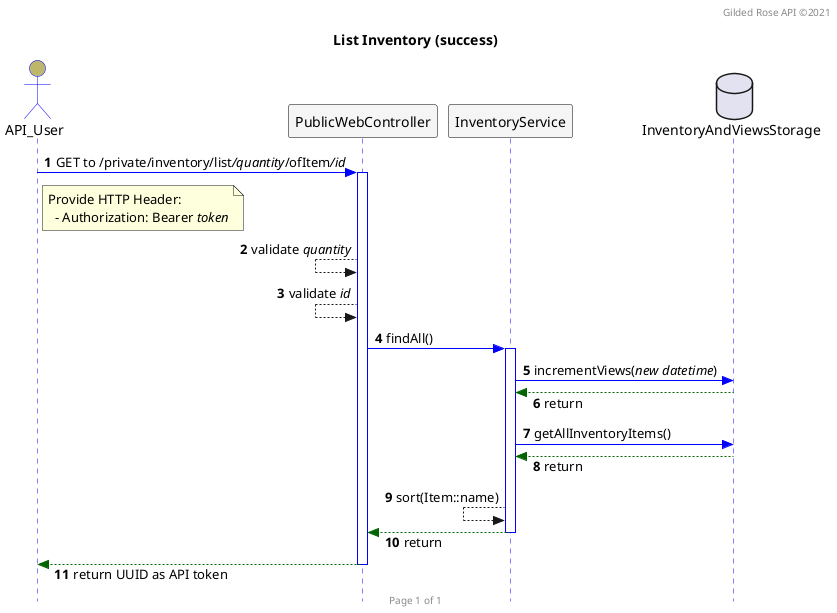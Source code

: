 @startuml

autonumber
header Gilded Rose API ©2021
footer Page 1 of 1
hide footbox

skinparam responseMessageBelowArrow true
skinparam sequence {
  ActorBackgroundColor DarkKhaki
  ActorBorderColor Blue
  DatabaseBackgroundColor Gray
  DatabaseBorderColor Black
  LifeLineBorderColor Blue
  ParticipantBackgroundColor WhiteSmoke
  ParticipantBorderColor Black
}
skinparam style strictuml

title List Inventory (success)

actor API_User
participant PublicWebController
participant InventoryService
database InventoryAndViewsStorage

API_User -[#0000FF]> PublicWebController : GET to /private/inventory/list///quantity///ofItem///id//
note right of API_User
 Provide HTTP Header:
   - Authorization: Bearer //token//
end note
activate PublicWebController
PublicWebController <-- PublicWebController : validate //quantity//
PublicWebController <-- PublicWebController : validate //id//
PublicWebController -[#0000FF]> InventoryService : findAll()
activate InventoryService
InventoryService -[#0000FF]> InventoryAndViewsStorage : incrementViews(//new datetime//)
InventoryService <[#DarkGreen]-- InventoryAndViewsStorage : return
InventoryService -[#0000FF]> InventoryAndViewsStorage : getAllInventoryItems()
InventoryService <[#DarkGreen]-- InventoryAndViewsStorage : return
InventoryService <-- InventoryService : sort(Item::name)
PublicWebController <[#DarkGreen]-- InventoryService : return
deactivate InventoryService
API_User <[#DarkGreen]-- PublicWebController : return UUID as API token
deactivate PublicWebController

@enduml
